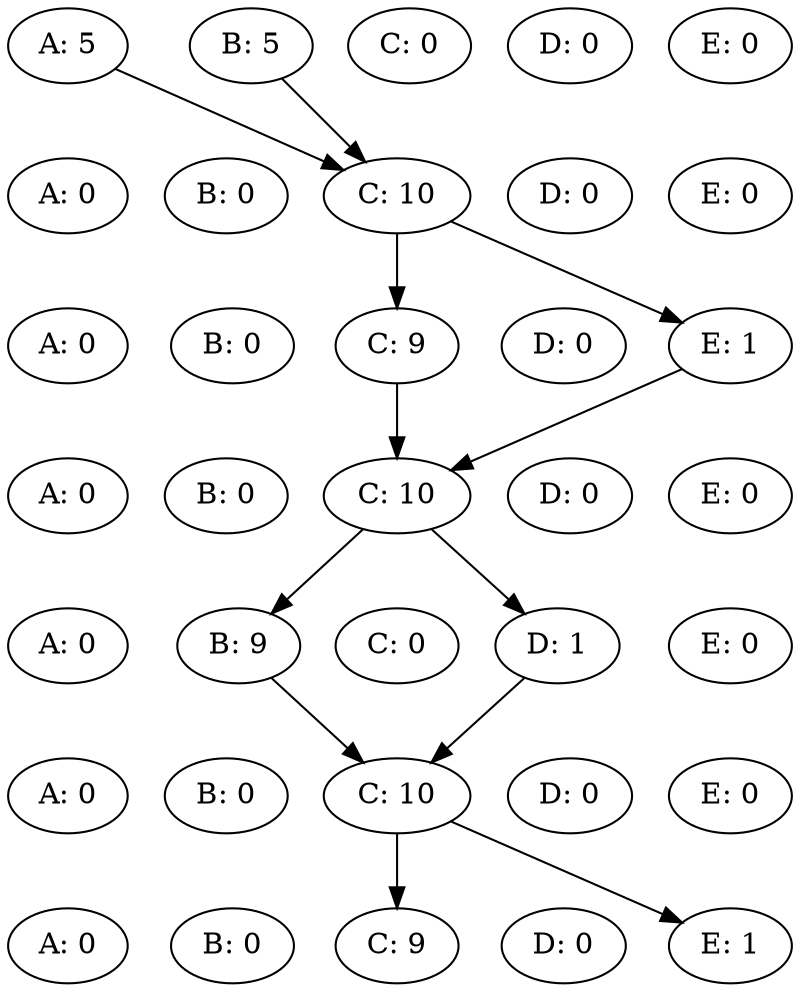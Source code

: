 digraph {
A0 [label="A: 5"];
B0 [label="B: 5"];
C0 [label="C: 0"];
D0 [label="D: 0"];
E0 [label="E: 0"];
rank = same {A0 -> B0 -> C0 -> D0 -> E0 [style=invis] }A1 [label="A: 0"];
B1 [label="B: 0"];
C1 [label="C: 10"];
D1 [label="D: 0"];
E1 [label="E: 0"];
rank = same {A1 -> B1 -> C1 -> D1 -> E1 [style=invis] }A0 -> C1
B0 -> C1
A2 [label="A: 0"];
B2 [label="B: 0"];
C2 [label="C: 9"];
D2 [label="D: 0"];
E2 [label="E: 1"];
rank = same {A2 -> B2 -> C2 -> D2 -> E2 [style=invis] }C1 -> C2
C1 -> E2
A3 [label="A: 0"];
B3 [label="B: 0"];
C3 [label="C: 10"];
D3 [label="D: 0"];
E3 [label="E: 0"];
rank = same {A3 -> B3 -> C3 -> D3 -> E3 [style=invis] }C2 -> C3
E2 -> C3
A4 [label="A: 0"];
B4 [label="B: 9"];
C4 [label="C: 0"];
D4 [label="D: 1"];
E4 [label="E: 0"];
rank = same {A4 -> B4 -> C4 -> D4 -> E4 [style=invis] }C3 -> B4
C3 -> D4
A5 [label="A: 0"];
B5 [label="B: 0"];
C5 [label="C: 10"];
D5 [label="D: 0"];
E5 [label="E: 0"];
rank = same {A5 -> B5 -> C5 -> D5 -> E5 [style=invis] }B4 -> C5
D4 -> C5
A6 [label="A: 0"];
B6 [label="B: 0"];
C6 [label="C: 9"];
D6 [label="D: 0"];
E6 [label="E: 1"];
rank = same {A6 -> B6 -> C6 -> D6 -> E6 [style=invis] }C5 -> C6
C5 -> E6
A0 -> A1 -> A2 -> A3 -> A4 -> A5 -> A6 [ style=invis; weight=1000 ]
E0 -> E1 -> E2 -> E3 -> E4 -> E5 -> E6 [ style=invis; weight=1000 ]
}

